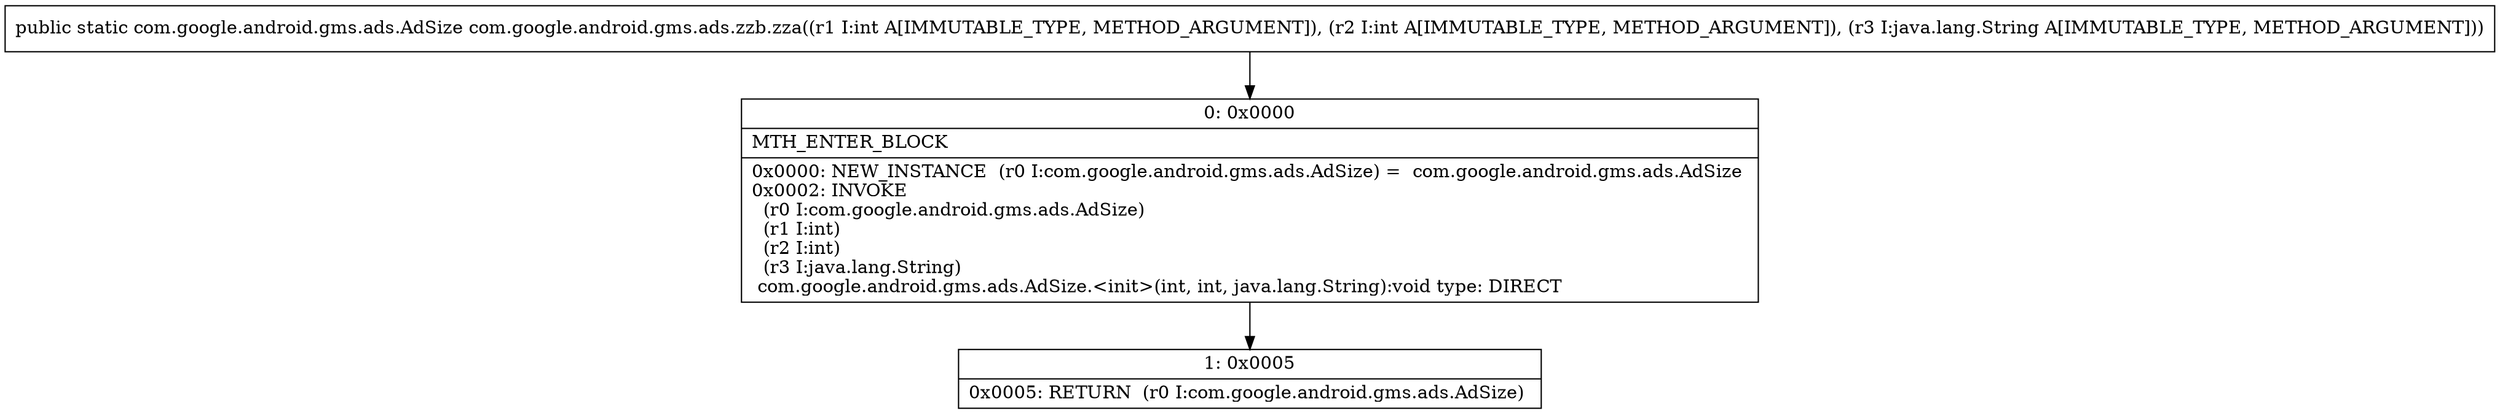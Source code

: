 digraph "CFG forcom.google.android.gms.ads.zzb.zza(IILjava\/lang\/String;)Lcom\/google\/android\/gms\/ads\/AdSize;" {
Node_0 [shape=record,label="{0\:\ 0x0000|MTH_ENTER_BLOCK\l|0x0000: NEW_INSTANCE  (r0 I:com.google.android.gms.ads.AdSize) =  com.google.android.gms.ads.AdSize \l0x0002: INVOKE  \l  (r0 I:com.google.android.gms.ads.AdSize)\l  (r1 I:int)\l  (r2 I:int)\l  (r3 I:java.lang.String)\l com.google.android.gms.ads.AdSize.\<init\>(int, int, java.lang.String):void type: DIRECT \l}"];
Node_1 [shape=record,label="{1\:\ 0x0005|0x0005: RETURN  (r0 I:com.google.android.gms.ads.AdSize) \l}"];
MethodNode[shape=record,label="{public static com.google.android.gms.ads.AdSize com.google.android.gms.ads.zzb.zza((r1 I:int A[IMMUTABLE_TYPE, METHOD_ARGUMENT]), (r2 I:int A[IMMUTABLE_TYPE, METHOD_ARGUMENT]), (r3 I:java.lang.String A[IMMUTABLE_TYPE, METHOD_ARGUMENT])) }"];
MethodNode -> Node_0;
Node_0 -> Node_1;
}

